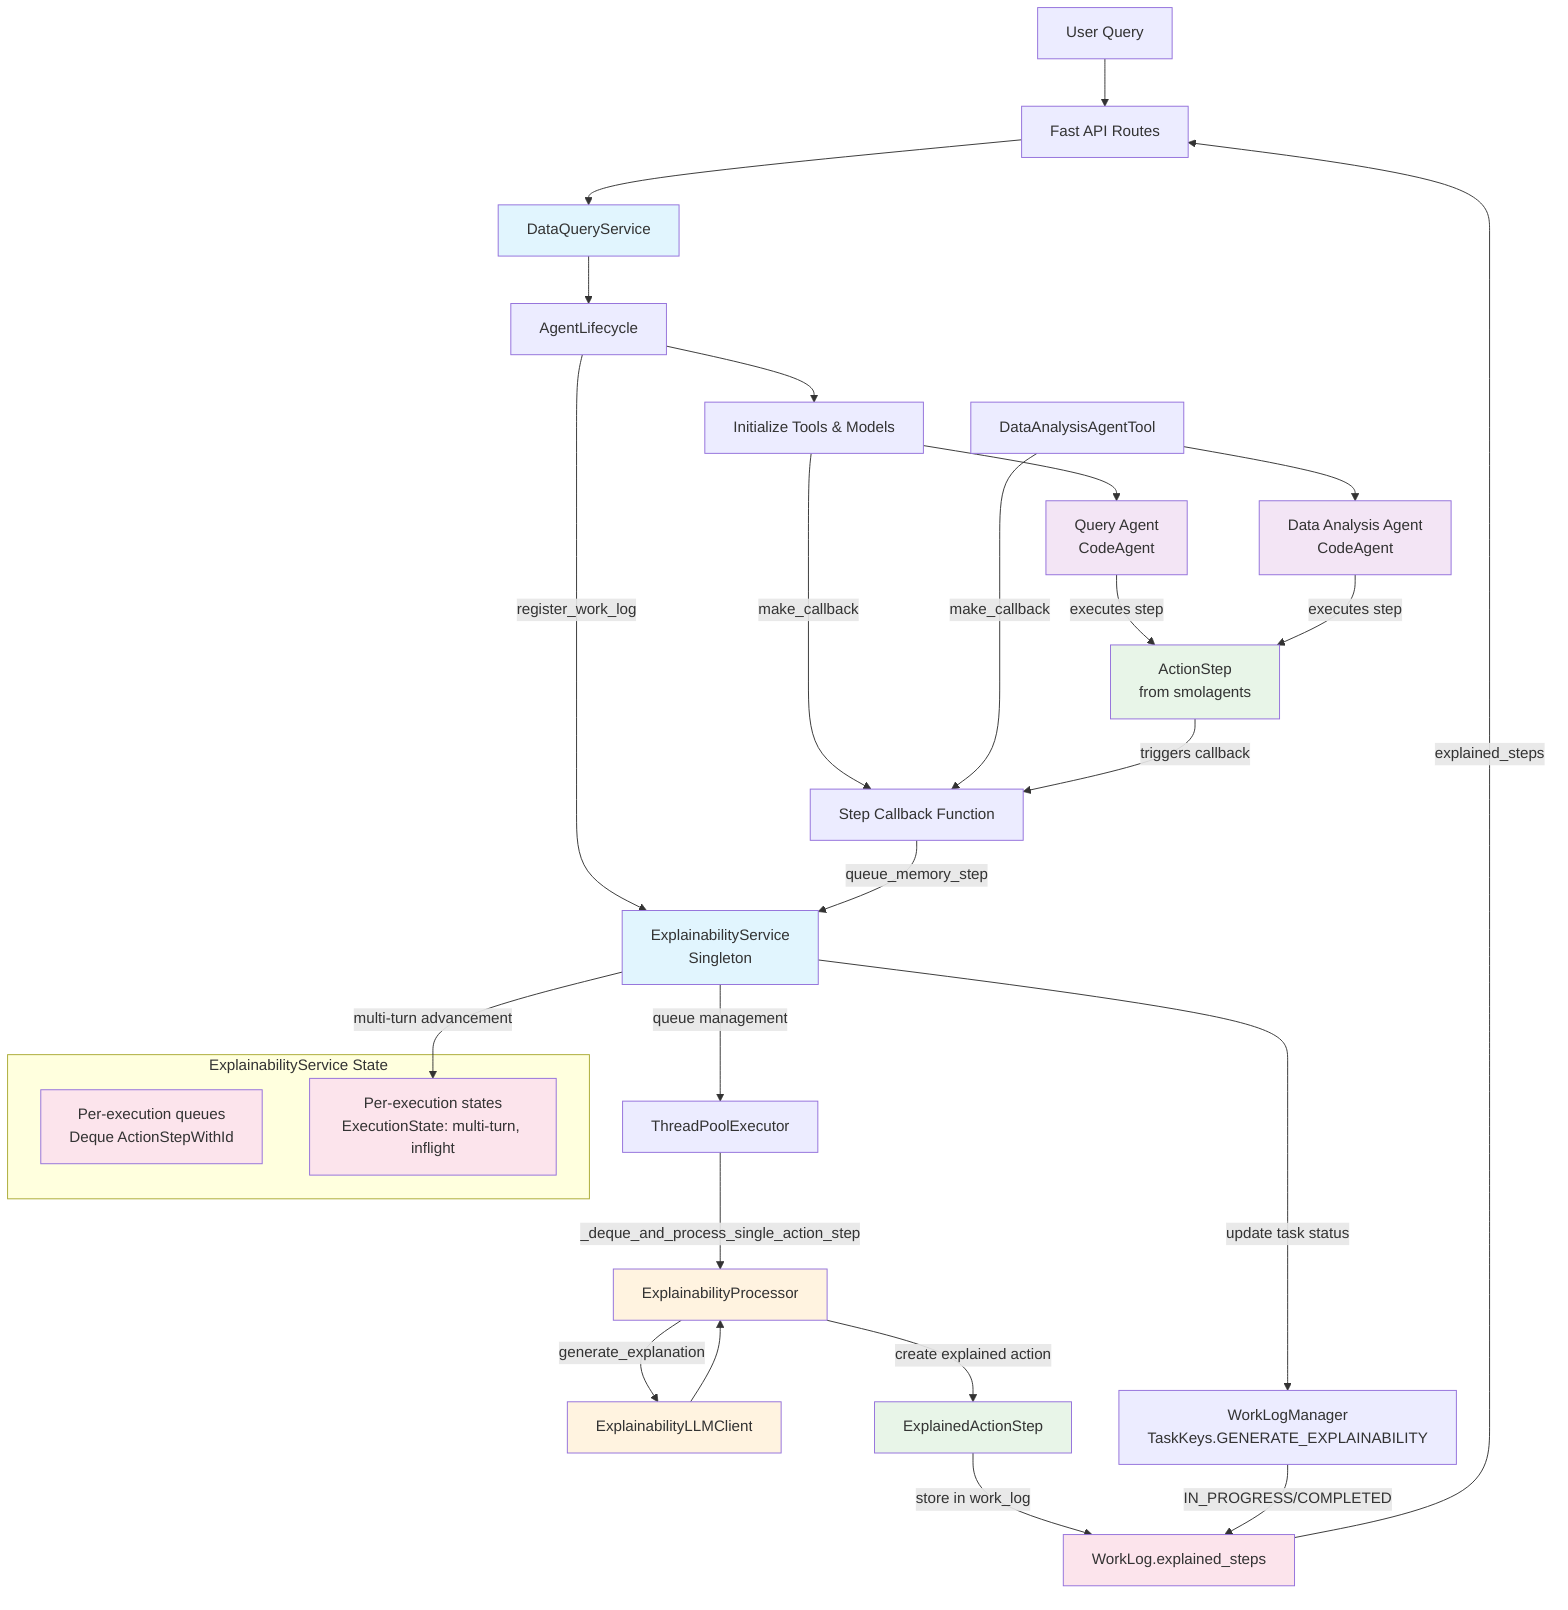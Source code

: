 flowchart TD
    %% User Request Flow
    User[User Query] --> Routes[Fast API Routes]
    Routes --> DataQueryService[DataQueryService]
    
    %% Agent Initialization
    DataQueryService --> AgentLifecycle[AgentLifecycle]
    AgentLifecycle --> Initialization[Initialize Tools & Models]
    AgentLifecycle --> |register_work_log| ExplainabilityService[ExplainabilityService<br/>Singleton]

    %% Agent Execution
    Initialization --> QueryAgent[Query Agent<br/>CodeAgent]
    DataAnalysisAgentTool --> DataAnalysisAgent[Data Analysis Agent<br/>CodeAgent]

    %% Register callbacks
    Initialization --> |make_callback| StepCallback[Step Callback Function]
    DataAnalysisAgentTool --> |make_callback| StepCallback[Step Callback Function]

    %% Step Execution and Callback
    QueryAgent --> |executes step| ActionStep[ActionStep<br/>from smolagents]
    DataAnalysisAgent --> |executes step| ActionStep
    ActionStep --> |triggers callback| StepCallback
    
    %% Explainability Processing
    StepCallback --> |queue_memory_step| ExplainabilityService
    
    %% Background Processing
    ExplainabilityService --> |queue management| ThreadPoolExecutor[ThreadPoolExecutor]
    ThreadPoolExecutor --> |_deque_and_process_single_action_step| ExplainabilityProcessor[ExplainabilityProcessor]
    
    %% LLM Processing
    ExplainabilityProcessor --> |generate_explanation| ExplainabilityClient[ExplainabilityLLMClient]
    
    %% Result Storage
    ExplainabilityClient --> ExplainabilityProcessor
    ExplainabilityProcessor --> |create explained action| ExplainedAction[ExplainedActionStep]
    ExplainedAction --> |store in work_log| WorkLog[WorkLog.explained_steps]
    
    %% Status Management
    ExplainabilityService --> |update task status| TaskManager[WorkLogManager<br/>TaskKeys.GENERATE_EXPLAINABILITY]
    TaskManager --> |IN_PROGRESS/COMPLETED| WorkLog
    
    %% API Response
    WorkLog --> |explained_steps| Routes
    
    %% State Management
    subgraph "ExplainabilityService State"
        ExecutionQueues[Per-execution queues<br/>Deque ActionStepWithId]
        ExecutionStates[Per-execution states<br/>ExecutionState: multi-turn, inflight]
    end
    
    %% Error Handling & Retry
    ExplainabilityService --> |multi-turn advancement| ExecutionStates

    %% Styling
    classDef service fill:#e1f5fe
    classDef agent fill:#f3e5f5
    classDef data fill:#e8f5e8
    classDef processing fill:#fff3e0
    classDef storage fill:#fce4ec
    
    class ExplainabilityService,DataQueryService service
    class QueryAgent,DataAnalysisAgent agent
    class ActionStep,ActionStepWithId,ExplainedAction data
    class ExplainabilityProcessor,ExplainabilityClient processing
    class WorkLog,ExecutionQueues,ExecutionStates storage